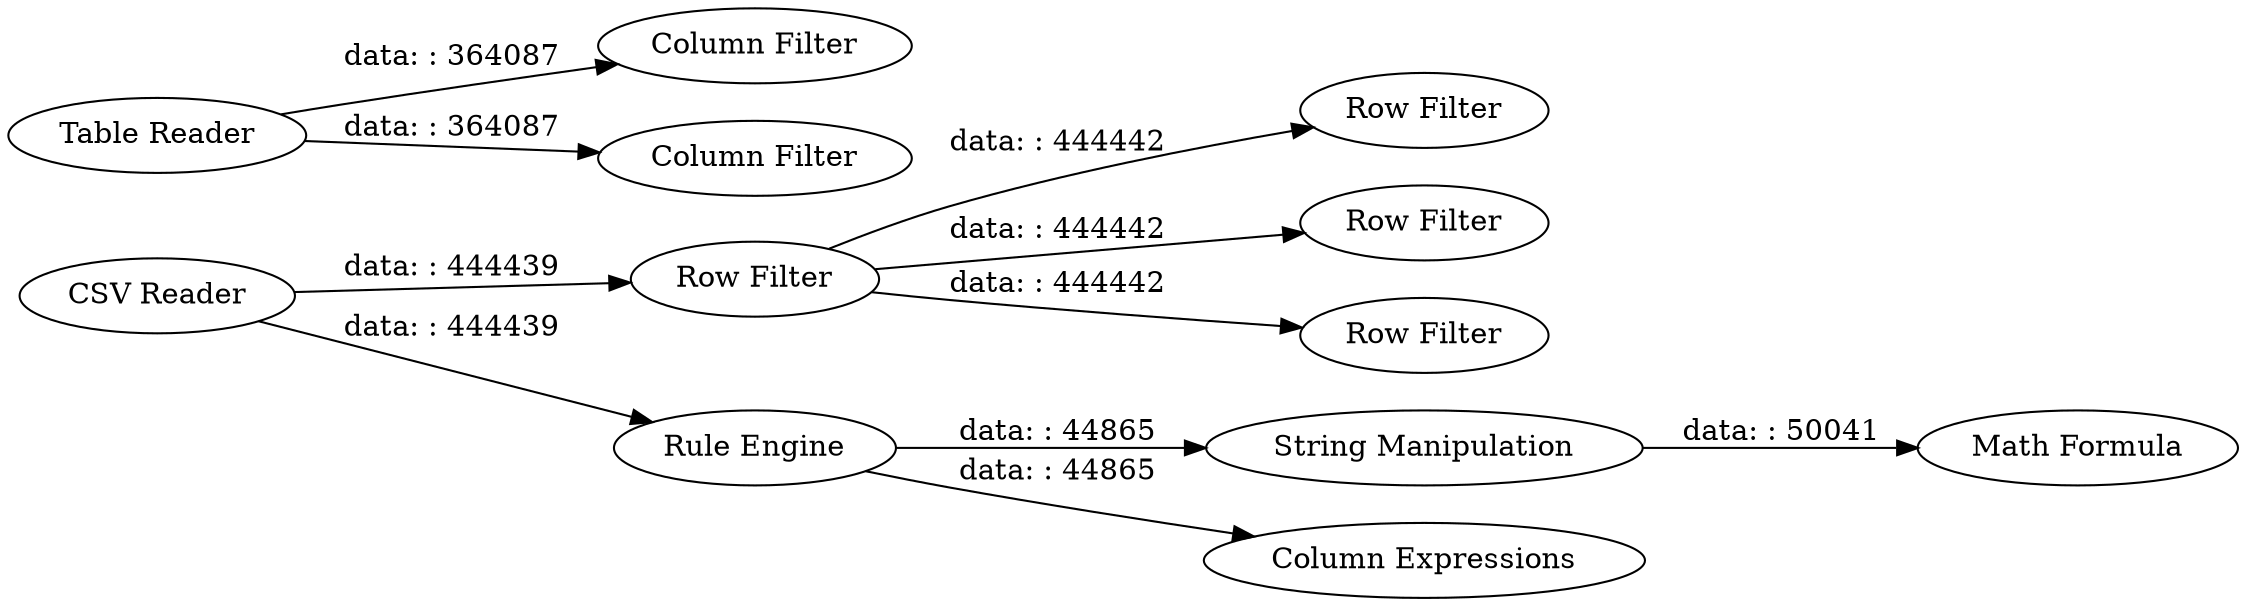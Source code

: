 digraph {
	"5767943111549468753_3" [label="Row Filter"]
	"5767943111549468753_29" [label="Math Formula"]
	"5767943111549468753_26" [label="Table Reader"]
	"5767943111549468753_28" [label="String Manipulation"]
	"5767943111549468753_30" [label="Column Expressions"]
	"5767943111549468753_24" [label="Column Filter"]
	"5767943111549468753_2" [label="Row Filter"]
	"5767943111549468753_23" [label="Column Filter"]
	"5767943111549468753_11" [label="Row Filter"]
	"5767943111549468753_5" [label="Row Filter"]
	"5767943111549468753_27" [label="Rule Engine"]
	"5767943111549468753_13" [label="CSV Reader"]
	"5767943111549468753_2" -> "5767943111549468753_3" [label="data: : 444442"]
	"5767943111549468753_13" -> "5767943111549468753_2" [label="data: : 444439"]
	"5767943111549468753_26" -> "5767943111549468753_23" [label="data: : 364087"]
	"5767943111549468753_27" -> "5767943111549468753_28" [label="data: : 44865"]
	"5767943111549468753_2" -> "5767943111549468753_5" [label="data: : 444442"]
	"5767943111549468753_27" -> "5767943111549468753_30" [label="data: : 44865"]
	"5767943111549468753_28" -> "5767943111549468753_29" [label="data: : 50041"]
	"5767943111549468753_2" -> "5767943111549468753_11" [label="data: : 444442"]
	"5767943111549468753_13" -> "5767943111549468753_27" [label="data: : 444439"]
	"5767943111549468753_26" -> "5767943111549468753_24" [label="data: : 364087"]
	rankdir=LR
}
